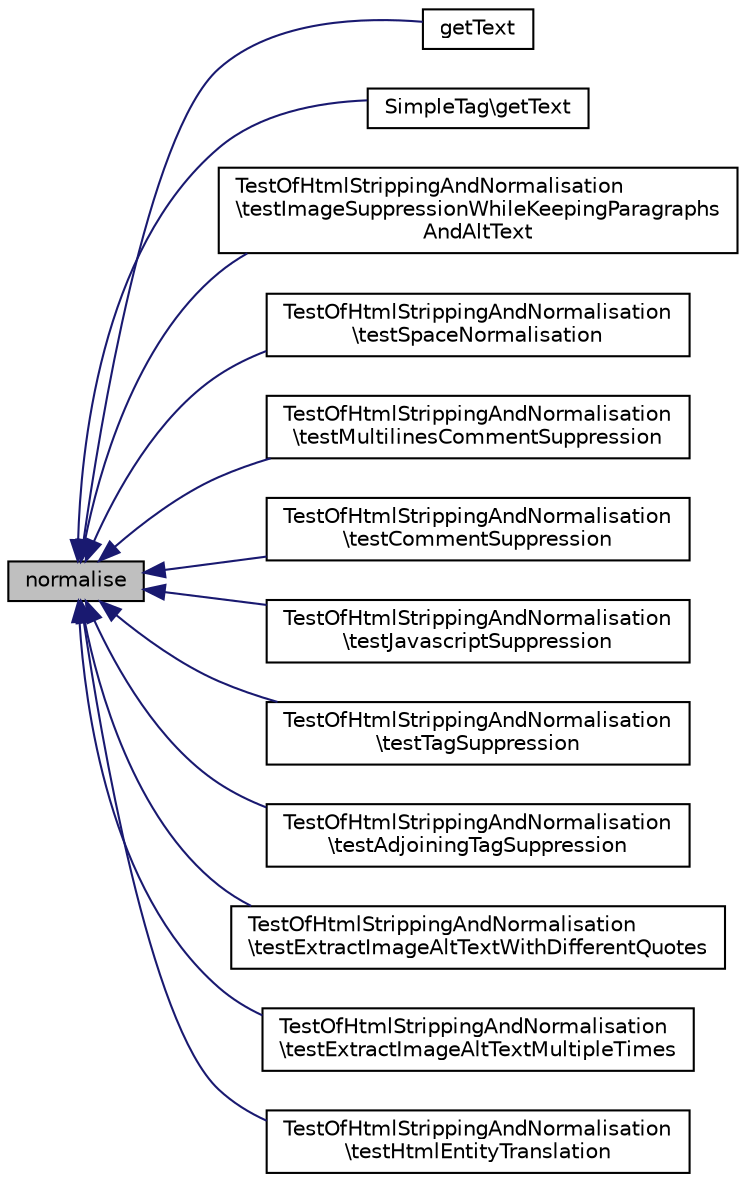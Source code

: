 digraph "normalise"
{
  edge [fontname="Helvetica",fontsize="10",labelfontname="Helvetica",labelfontsize="10"];
  node [fontname="Helvetica",fontsize="10",shape=record];
  rankdir="LR";
  Node1 [label="normalise",height=0.2,width=0.4,color="black", fillcolor="grey75", style="filled" fontcolor="black"];
  Node1 -> Node2 [dir="back",color="midnightblue",fontsize="10",style="solid",fontname="Helvetica"];
  Node2 [label="getText",height=0.2,width=0.4,color="black", fillcolor="white", style="filled",URL="$class_simple_page.html#a8a2999b1d846c0a7bc77187e28facd99"];
  Node1 -> Node3 [dir="back",color="midnightblue",fontsize="10",style="solid",fontname="Helvetica"];
  Node3 [label="SimpleTag\\getText",height=0.2,width=0.4,color="black", fillcolor="white", style="filled",URL="$class_simple_tag.html#a8a2999b1d846c0a7bc77187e28facd99"];
  Node1 -> Node4 [dir="back",color="midnightblue",fontsize="10",style="solid",fontname="Helvetica"];
  Node4 [label="TestOfHtmlStrippingAndNormalisation\l\\testImageSuppressionWhileKeepingParagraphs\lAndAltText",height=0.2,width=0.4,color="black", fillcolor="white", style="filled",URL="$class_test_of_html_stripping_and_normalisation.html#a136d4035dde13937553d308a9841657d"];
  Node1 -> Node5 [dir="back",color="midnightblue",fontsize="10",style="solid",fontname="Helvetica"];
  Node5 [label="TestOfHtmlStrippingAndNormalisation\l\\testSpaceNormalisation",height=0.2,width=0.4,color="black", fillcolor="white", style="filled",URL="$class_test_of_html_stripping_and_normalisation.html#a74bc9f46d6c5b437fcd285eb12700448"];
  Node1 -> Node6 [dir="back",color="midnightblue",fontsize="10",style="solid",fontname="Helvetica"];
  Node6 [label="TestOfHtmlStrippingAndNormalisation\l\\testMultilinesCommentSuppression",height=0.2,width=0.4,color="black", fillcolor="white", style="filled",URL="$class_test_of_html_stripping_and_normalisation.html#a99c59c432d40df913a17f47f62940475"];
  Node1 -> Node7 [dir="back",color="midnightblue",fontsize="10",style="solid",fontname="Helvetica"];
  Node7 [label="TestOfHtmlStrippingAndNormalisation\l\\testCommentSuppression",height=0.2,width=0.4,color="black", fillcolor="white", style="filled",URL="$class_test_of_html_stripping_and_normalisation.html#abfc1af4a1005b33f552452bde8c3a359"];
  Node1 -> Node8 [dir="back",color="midnightblue",fontsize="10",style="solid",fontname="Helvetica"];
  Node8 [label="TestOfHtmlStrippingAndNormalisation\l\\testJavascriptSuppression",height=0.2,width=0.4,color="black", fillcolor="white", style="filled",URL="$class_test_of_html_stripping_and_normalisation.html#a3c01994ff9e2ee111ad44e953f9437c2"];
  Node1 -> Node9 [dir="back",color="midnightblue",fontsize="10",style="solid",fontname="Helvetica"];
  Node9 [label="TestOfHtmlStrippingAndNormalisation\l\\testTagSuppression",height=0.2,width=0.4,color="black", fillcolor="white", style="filled",URL="$class_test_of_html_stripping_and_normalisation.html#aae973f56d68d3ca1d37bbaef91fc31dd"];
  Node1 -> Node10 [dir="back",color="midnightblue",fontsize="10",style="solid",fontname="Helvetica"];
  Node10 [label="TestOfHtmlStrippingAndNormalisation\l\\testAdjoiningTagSuppression",height=0.2,width=0.4,color="black", fillcolor="white", style="filled",URL="$class_test_of_html_stripping_and_normalisation.html#aa603ee21a219bac3928516337e137b47"];
  Node1 -> Node11 [dir="back",color="midnightblue",fontsize="10",style="solid",fontname="Helvetica"];
  Node11 [label="TestOfHtmlStrippingAndNormalisation\l\\testExtractImageAltTextWithDifferentQuotes",height=0.2,width=0.4,color="black", fillcolor="white", style="filled",URL="$class_test_of_html_stripping_and_normalisation.html#a55037edc0925357594aa0ae2646c6598"];
  Node1 -> Node12 [dir="back",color="midnightblue",fontsize="10",style="solid",fontname="Helvetica"];
  Node12 [label="TestOfHtmlStrippingAndNormalisation\l\\testExtractImageAltTextMultipleTimes",height=0.2,width=0.4,color="black", fillcolor="white", style="filled",URL="$class_test_of_html_stripping_and_normalisation.html#a8aa2c7c82be1f78cc31a6f411b87f5c5"];
  Node1 -> Node13 [dir="back",color="midnightblue",fontsize="10",style="solid",fontname="Helvetica"];
  Node13 [label="TestOfHtmlStrippingAndNormalisation\l\\testHtmlEntityTranslation",height=0.2,width=0.4,color="black", fillcolor="white", style="filled",URL="$class_test_of_html_stripping_and_normalisation.html#afffab6b5ba3334c463c76fa77d9974e2"];
}
